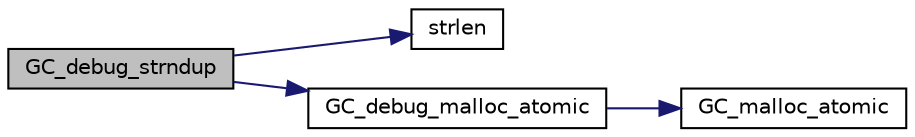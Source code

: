 digraph "GC_debug_strndup"
{
  edge [fontname="Helvetica",fontsize="10",labelfontname="Helvetica",labelfontsize="10"];
  node [fontname="Helvetica",fontsize="10",shape=record];
  rankdir="LR";
  Node893 [label="GC_debug_strndup",height=0.2,width=0.4,color="black", fillcolor="grey75", style="filled", fontcolor="black"];
  Node893 -> Node894 [color="midnightblue",fontsize="10",style="solid",fontname="Helvetica"];
  Node894 [label="strlen",height=0.2,width=0.4,color="black", fillcolor="white", style="filled",URL="$d7/d57/iregex_8c.html#a492442620ce65db20fe7297b43cbca65"];
  Node893 -> Node895 [color="midnightblue",fontsize="10",style="solid",fontname="Helvetica"];
  Node895 [label="GC_debug_malloc_atomic",height=0.2,width=0.4,color="black", fillcolor="white", style="filled",URL="$d3/d7b/dbg__mlc_8c.html#a89df1115b1b5250da29c94c4cede88ff"];
  Node895 -> Node896 [color="midnightblue",fontsize="10",style="solid",fontname="Helvetica"];
  Node896 [label="GC_malloc_atomic",height=0.2,width=0.4,color="black", fillcolor="white", style="filled",URL="$d6/dcd/malloc_8c.html#a8d9c0e24695301f9b200911f5536d090"];
}
